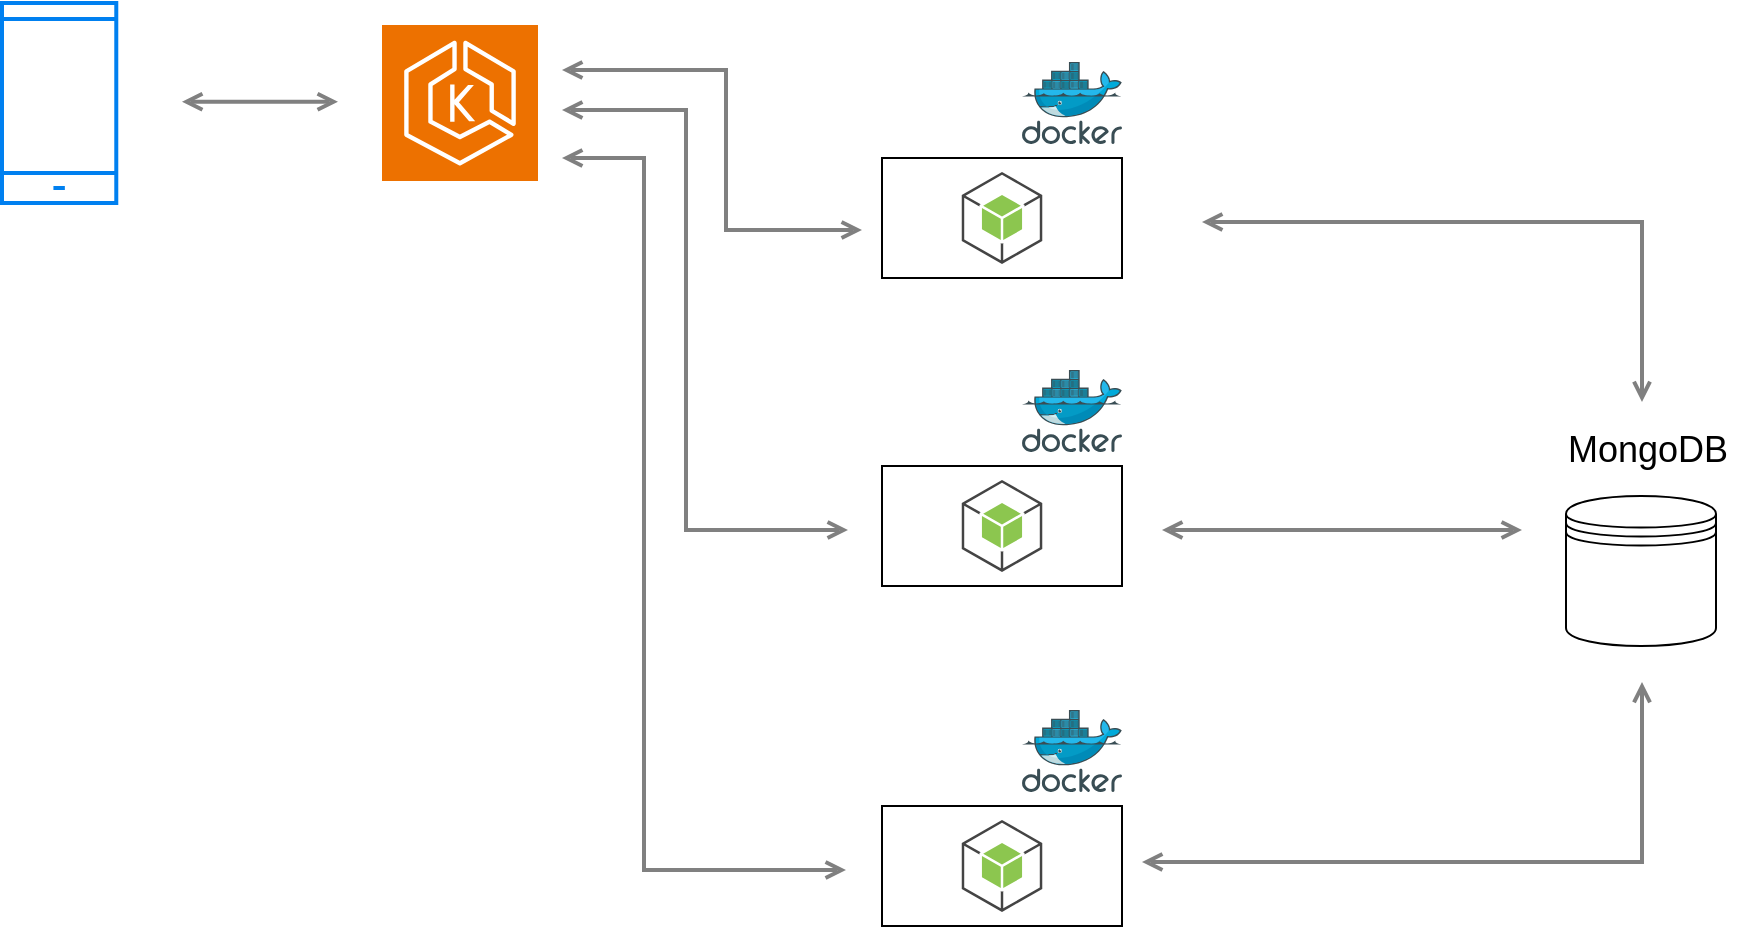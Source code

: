 <mxfile version="22.1.8" type="github">
  <diagram id="Ht1M8jgEwFfnCIfOTk4-" name="Page-1">
    <mxGraphModel dx="1687" dy="911" grid="1" gridSize="10" guides="1" tooltips="1" connect="1" arrows="1" fold="1" page="1" pageScale="1" pageWidth="1169" pageHeight="827" math="0" shadow="0">
      <root>
        <mxCell id="0" />
        <mxCell id="1" parent="0" />
        <mxCell id="UEzPUAAOIrF-is8g5C7q-125" style="edgeStyle=orthogonalEdgeStyle;rounded=0;orthogonalLoop=1;jettySize=auto;html=1;startArrow=open;startFill=0;endArrow=open;endFill=0;strokeWidth=2;strokeColor=#808080;" parent="1" edge="1">
          <mxGeometry relative="1" as="geometry">
            <Array as="points">
              <mxPoint x="820" y="310.03" />
              <mxPoint x="820" y="310.03" />
            </Array>
            <mxPoint x="780" y="310.001" as="sourcePoint" />
            <mxPoint x="1000" y="400" as="targetPoint" />
          </mxGeometry>
        </mxCell>
        <mxCell id="UEzPUAAOIrF-is8g5C7q-134" style="edgeStyle=orthogonalEdgeStyle;rounded=0;orthogonalLoop=1;jettySize=auto;html=1;startArrow=open;startFill=0;endArrow=open;endFill=0;strokeWidth=2;strokeColor=#808080;" parent="1" edge="1">
          <mxGeometry relative="1" as="geometry">
            <Array as="points">
              <mxPoint x="542" y="234" />
              <mxPoint x="542" y="314" />
              <mxPoint x="602" y="314" />
            </Array>
            <mxPoint x="459.999" y="234.001" as="sourcePoint" />
            <mxPoint x="610" y="314" as="targetPoint" />
          </mxGeometry>
        </mxCell>
        <mxCell id="UEzPUAAOIrF-is8g5C7q-135" style="edgeStyle=orthogonalEdgeStyle;rounded=0;orthogonalLoop=1;jettySize=auto;html=1;startArrow=open;startFill=0;endArrow=open;endFill=0;strokeWidth=2;strokeColor=#808080;" parent="1" edge="1">
          <mxGeometry relative="1" as="geometry">
            <Array as="points">
              <mxPoint x="522" y="254" />
              <mxPoint x="522" y="464" />
              <mxPoint x="603" y="464" />
            </Array>
            <mxPoint x="459.999" y="254.001" as="sourcePoint" />
            <mxPoint x="603" y="464" as="targetPoint" />
          </mxGeometry>
        </mxCell>
        <mxCell id="UEzPUAAOIrF-is8g5C7q-136" style="edgeStyle=orthogonalEdgeStyle;rounded=0;orthogonalLoop=1;jettySize=auto;html=1;startArrow=open;startFill=0;endArrow=open;endFill=0;strokeWidth=2;strokeColor=#808080;" parent="1" edge="1">
          <mxGeometry relative="1" as="geometry">
            <Array as="points">
              <mxPoint x="501" y="278" />
              <mxPoint x="501" y="634" />
              <mxPoint x="602" y="634" />
            </Array>
            <mxPoint x="459.999" y="277.999" as="sourcePoint" />
            <mxPoint x="602" y="634" as="targetPoint" />
          </mxGeometry>
        </mxCell>
        <mxCell id="UEzPUAAOIrF-is8g5C7q-143" style="edgeStyle=orthogonalEdgeStyle;rounded=0;orthogonalLoop=1;jettySize=auto;html=1;startArrow=open;startFill=0;endArrow=open;endFill=0;strokeWidth=2;strokeColor=#808080;" parent="1" edge="1">
          <mxGeometry relative="1" as="geometry">
            <mxPoint x="270" y="249.911" as="sourcePoint" />
            <mxPoint x="348" y="249.911" as="targetPoint" />
            <Array as="points">
              <mxPoint x="310" y="249.94" />
              <mxPoint x="310" y="249.94" />
            </Array>
          </mxGeometry>
        </mxCell>
        <mxCell id="_YWITdSjo3QoywoixLeP-1" value="" style="image;sketch=0;aspect=fixed;html=1;points=[];align=center;fontSize=12;image=img/lib/mscae/Docker.svg;" vertex="1" parent="1">
          <mxGeometry x="690" y="230" width="50" height="41" as="geometry" />
        </mxCell>
        <mxCell id="_YWITdSjo3QoywoixLeP-2" value="" style="rounded=0;whiteSpace=wrap;html=1;" vertex="1" parent="1">
          <mxGeometry x="620" y="278" width="120" height="60" as="geometry" />
        </mxCell>
        <mxCell id="_YWITdSjo3QoywoixLeP-7" value="" style="outlineConnect=0;dashed=0;verticalLabelPosition=bottom;verticalAlign=top;align=center;html=1;shape=mxgraph.aws3.android;fillColor=#8CC64F;gradientColor=none;" vertex="1" parent="1">
          <mxGeometry x="659.88" y="285" width="40.25" height="46" as="geometry" />
        </mxCell>
        <mxCell id="_YWITdSjo3QoywoixLeP-11" value="" style="image;sketch=0;aspect=fixed;html=1;points=[];align=center;fontSize=12;image=img/lib/mscae/Docker.svg;" vertex="1" parent="1">
          <mxGeometry x="690" y="384" width="50" height="41" as="geometry" />
        </mxCell>
        <mxCell id="_YWITdSjo3QoywoixLeP-12" value="" style="rounded=0;whiteSpace=wrap;html=1;" vertex="1" parent="1">
          <mxGeometry x="620" y="432" width="120" height="60" as="geometry" />
        </mxCell>
        <mxCell id="_YWITdSjo3QoywoixLeP-13" value="" style="outlineConnect=0;dashed=0;verticalLabelPosition=bottom;verticalAlign=top;align=center;html=1;shape=mxgraph.aws3.android;fillColor=#8CC64F;gradientColor=none;" vertex="1" parent="1">
          <mxGeometry x="659.88" y="439" width="40.25" height="46" as="geometry" />
        </mxCell>
        <mxCell id="_YWITdSjo3QoywoixLeP-14" value="" style="image;sketch=0;aspect=fixed;html=1;points=[];align=center;fontSize=12;image=img/lib/mscae/Docker.svg;" vertex="1" parent="1">
          <mxGeometry x="690" y="554" width="50" height="41" as="geometry" />
        </mxCell>
        <mxCell id="_YWITdSjo3QoywoixLeP-15" value="" style="rounded=0;whiteSpace=wrap;html=1;" vertex="1" parent="1">
          <mxGeometry x="620" y="602" width="120" height="60" as="geometry" />
        </mxCell>
        <mxCell id="_YWITdSjo3QoywoixLeP-16" value="" style="outlineConnect=0;dashed=0;verticalLabelPosition=bottom;verticalAlign=top;align=center;html=1;shape=mxgraph.aws3.android;fillColor=#8CC64F;gradientColor=none;" vertex="1" parent="1">
          <mxGeometry x="659.88" y="609" width="40.25" height="46" as="geometry" />
        </mxCell>
        <mxCell id="_YWITdSjo3QoywoixLeP-17" value="" style="points=[[0,0,0],[0.25,0,0],[0.5,0,0],[0.75,0,0],[1,0,0],[0,1,0],[0.25,1,0],[0.5,1,0],[0.75,1,0],[1,1,0],[0,0.25,0],[0,0.5,0],[0,0.75,0],[1,0.25,0],[1,0.5,0],[1,0.75,0]];outlineConnect=0;fontColor=#232F3E;fillColor=#ED7100;strokeColor=#ffffff;dashed=0;verticalLabelPosition=bottom;verticalAlign=top;align=center;html=1;fontSize=12;fontStyle=0;aspect=fixed;shape=mxgraph.aws4.resourceIcon;resIcon=mxgraph.aws4.eks;shadow=0;" vertex="1" parent="1">
          <mxGeometry x="370" y="211.5" width="78" height="78" as="geometry" />
        </mxCell>
        <mxCell id="_YWITdSjo3QoywoixLeP-18" style="edgeStyle=orthogonalEdgeStyle;rounded=0;orthogonalLoop=1;jettySize=auto;html=1;startArrow=open;startFill=0;endArrow=open;endFill=0;strokeWidth=2;strokeColor=#808080;" edge="1" parent="1">
          <mxGeometry relative="1" as="geometry">
            <Array as="points">
              <mxPoint x="790" y="630.03" />
              <mxPoint x="790" y="630.03" />
            </Array>
            <mxPoint x="750" y="630.001" as="sourcePoint" />
            <mxPoint x="1000" y="540" as="targetPoint" />
          </mxGeometry>
        </mxCell>
        <mxCell id="_YWITdSjo3QoywoixLeP-19" style="edgeStyle=orthogonalEdgeStyle;rounded=0;orthogonalLoop=1;jettySize=auto;html=1;startArrow=open;startFill=0;endArrow=open;endFill=0;strokeWidth=2;strokeColor=#808080;" edge="1" parent="1">
          <mxGeometry relative="1" as="geometry">
            <Array as="points">
              <mxPoint x="810" y="464" />
              <mxPoint x="810" y="464" />
            </Array>
            <mxPoint x="760" y="464.001" as="sourcePoint" />
            <mxPoint x="940" y="464" as="targetPoint" />
          </mxGeometry>
        </mxCell>
        <mxCell id="_YWITdSjo3QoywoixLeP-21" value="" style="html=1;verticalLabelPosition=bottom;align=center;labelBackgroundColor=#ffffff;verticalAlign=top;strokeWidth=2;strokeColor=#0080F0;shadow=0;dashed=0;shape=mxgraph.ios7.icons.smartphone;" vertex="1" parent="1">
          <mxGeometry x="180" y="200.5" width="57.14" height="100" as="geometry" />
        </mxCell>
        <mxCell id="_YWITdSjo3QoywoixLeP-25" value="&lt;font style=&quot;font-size: 18px;&quot;&gt;MongoDB&lt;/font&gt;" style="text;html=1;strokeColor=none;fillColor=none;align=center;verticalAlign=middle;whiteSpace=wrap;rounded=0;" vertex="1" parent="1">
          <mxGeometry x="955.5" y="400" width="94" height="47" as="geometry" />
        </mxCell>
        <mxCell id="_YWITdSjo3QoywoixLeP-27" value="" style="shape=datastore;whiteSpace=wrap;html=1;" vertex="1" parent="1">
          <mxGeometry x="962" y="447" width="75" height="75" as="geometry" />
        </mxCell>
      </root>
    </mxGraphModel>
  </diagram>
</mxfile>
